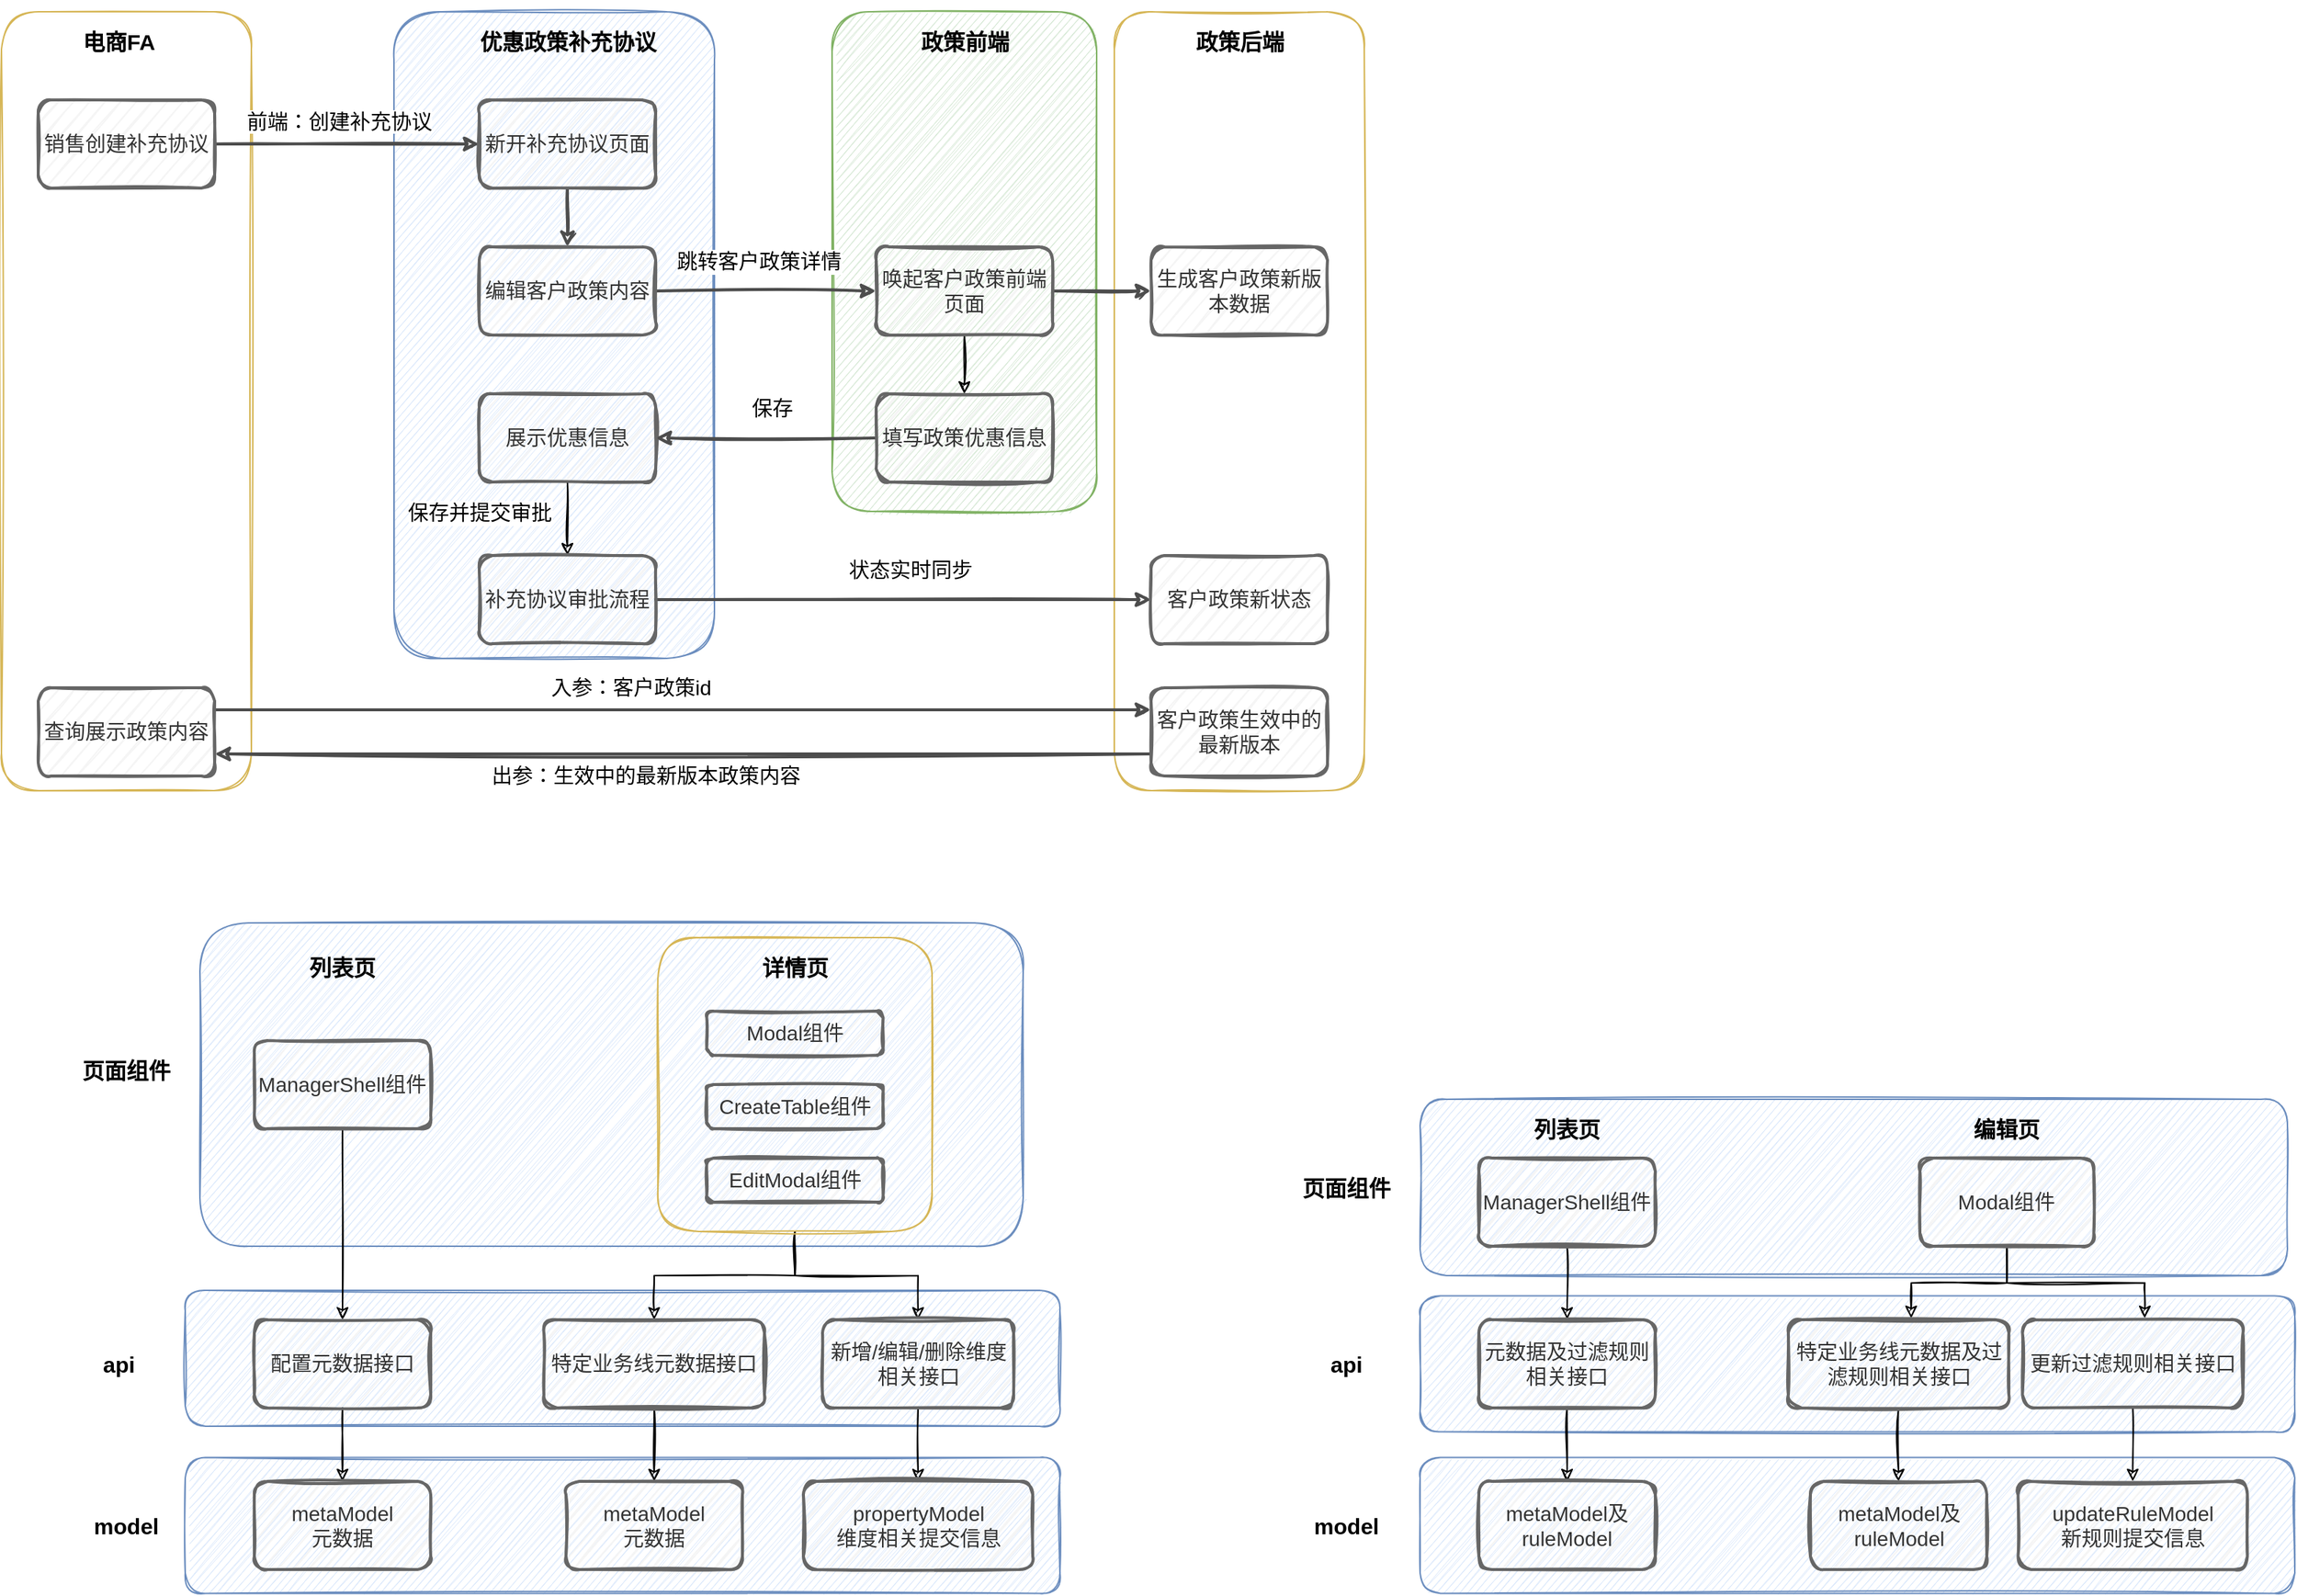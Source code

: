 <mxfile version="15.5.8" type="github">
  <diagram id="0na2FK9ZKaWJK6mzRz3_" name="Page-1">
    <mxGraphModel dx="944" dy="558" grid="1" gridSize="10" guides="1" tooltips="1" connect="1" arrows="1" fold="1" page="1" pageScale="1" pageWidth="827" pageHeight="1169" math="0" shadow="0">
      <root>
        <mxCell id="0" />
        <mxCell id="1" parent="0" />
        <mxCell id="-yKG2ASMrhDLIxsLVO1x-36" value="" style="rounded=1;whiteSpace=wrap;html=1;shadow=0;glass=0;sketch=1;fontSize=14;strokeColor=#6c8ebf;strokeWidth=1;fillColor=#dae8fc;verticalAlign=middle;" vertex="1" parent="1">
          <mxGeometry x="170" y="1033.75" width="595" height="92.5" as="geometry" />
        </mxCell>
        <mxCell id="-yKG2ASMrhDLIxsLVO1x-35" value="" style="rounded=1;whiteSpace=wrap;html=1;shadow=0;glass=0;sketch=1;fontSize=14;strokeColor=#6c8ebf;strokeWidth=1;fillColor=#dae8fc;verticalAlign=middle;" vertex="1" parent="1">
          <mxGeometry x="170" y="920" width="595" height="92.5" as="geometry" />
        </mxCell>
        <mxCell id="-yKG2ASMrhDLIxsLVO1x-29" value="" style="rounded=1;whiteSpace=wrap;html=1;shadow=0;glass=0;sketch=1;fontSize=14;strokeColor=#6c8ebf;strokeWidth=1;fillColor=#dae8fc;verticalAlign=middle;" vertex="1" parent="1">
          <mxGeometry x="180" y="670" width="560" height="220" as="geometry" />
        </mxCell>
        <mxCell id="yc4K2lOR0FiwMJwIo9YE-66" value="" style="rounded=1;whiteSpace=wrap;html=1;shadow=0;glass=0;sketch=1;fontSize=14;strokeColor=#82b366;strokeWidth=1;fillColor=#d5e8d4;verticalAlign=middle;" parent="1" vertex="1">
          <mxGeometry x="610" y="50" width="180" height="340" as="geometry" />
        </mxCell>
        <mxCell id="yc4K2lOR0FiwMJwIo9YE-68" value="" style="rounded=1;whiteSpace=wrap;html=1;shadow=0;glass=0;sketch=1;fontSize=14;strokeColor=#d6b656;strokeWidth=1;fillColor=none;verticalAlign=middle;" parent="1" vertex="1">
          <mxGeometry x="802" y="50" width="170" height="530" as="geometry" />
        </mxCell>
        <mxCell id="yc4K2lOR0FiwMJwIo9YE-63" value="" style="rounded=1;whiteSpace=wrap;html=1;shadow=0;glass=0;sketch=1;fontSize=14;strokeColor=#6c8ebf;strokeWidth=1;fillColor=#dae8fc;verticalAlign=middle;" parent="1" vertex="1">
          <mxGeometry x="312" y="50" width="218" height="440" as="geometry" />
        </mxCell>
        <mxCell id="yc4K2lOR0FiwMJwIo9YE-59" value="" style="rounded=1;whiteSpace=wrap;html=1;shadow=0;glass=0;sketch=1;fontSize=14;strokeColor=#d6b656;strokeWidth=1;fillColor=none;verticalAlign=middle;" parent="1" vertex="1">
          <mxGeometry x="45" y="50" width="170" height="530" as="geometry" />
        </mxCell>
        <mxCell id="yc4K2lOR0FiwMJwIo9YE-32" style="edgeStyle=orthogonalEdgeStyle;rounded=1;sketch=1;orthogonalLoop=1;jettySize=auto;html=1;shadow=0;fontSize=14;strokeWidth=2;strokeColor=#4D4D4D;" parent="1" source="yc4K2lOR0FiwMJwIo9YE-10" target="yc4K2lOR0FiwMJwIo9YE-12" edge="1">
          <mxGeometry relative="1" as="geometry" />
        </mxCell>
        <mxCell id="yc4K2lOR0FiwMJwIo9YE-10" value="&lt;font style=&quot;font-size: 14px&quot;&gt;销售创建补充协议&lt;/font&gt;" style="rounded=1;whiteSpace=wrap;html=1;sketch=1;glass=0;shadow=0;fillColor=#f5f5f5;strokeColor=#666666;fontColor=#333333;strokeWidth=2;" parent="1" vertex="1">
          <mxGeometry x="70" y="110" width="120" height="60" as="geometry" />
        </mxCell>
        <mxCell id="yc4K2lOR0FiwMJwIo9YE-34" value="" style="edgeStyle=orthogonalEdgeStyle;rounded=1;sketch=1;orthogonalLoop=1;jettySize=auto;html=1;shadow=0;fontSize=14;strokeColor=#4D4D4D;strokeWidth=2;" parent="1" source="yc4K2lOR0FiwMJwIo9YE-12" target="yc4K2lOR0FiwMJwIo9YE-13" edge="1">
          <mxGeometry relative="1" as="geometry" />
        </mxCell>
        <mxCell id="yc4K2lOR0FiwMJwIo9YE-12" value="&lt;font style=&quot;font-size: 14px&quot;&gt;新开补充协议页面&lt;/font&gt;" style="rounded=1;whiteSpace=wrap;html=1;sketch=1;glass=0;shadow=0;fillColor=#f5f5f5;strokeColor=#666666;fontColor=#333333;strokeWidth=2;" parent="1" vertex="1">
          <mxGeometry x="370" y="110" width="120" height="60" as="geometry" />
        </mxCell>
        <mxCell id="yc4K2lOR0FiwMJwIo9YE-37" style="edgeStyle=orthogonalEdgeStyle;rounded=1;sketch=1;orthogonalLoop=1;jettySize=auto;html=1;entryX=0;entryY=0.5;entryDx=0;entryDy=0;shadow=0;fontSize=14;strokeWidth=2;strokeColor=#4D4D4D;" parent="1" source="yc4K2lOR0FiwMJwIo9YE-13" target="yc4K2lOR0FiwMJwIo9YE-21" edge="1">
          <mxGeometry relative="1" as="geometry" />
        </mxCell>
        <mxCell id="yc4K2lOR0FiwMJwIo9YE-13" value="&lt;span style=&quot;font-size: 14px&quot;&gt;编辑客户政策内容&lt;/span&gt;" style="rounded=1;whiteSpace=wrap;html=1;sketch=1;glass=0;shadow=0;fillColor=#f5f5f5;strokeColor=#666666;fontColor=#333333;strokeWidth=2;" parent="1" vertex="1">
          <mxGeometry x="370" y="210" width="120" height="60" as="geometry" />
        </mxCell>
        <mxCell id="yc4K2lOR0FiwMJwIo9YE-19" value="" style="edgeStyle=orthogonalEdgeStyle;rounded=0;sketch=1;orthogonalLoop=1;jettySize=auto;html=1;shadow=0;" parent="1" source="yc4K2lOR0FiwMJwIo9YE-14" target="yc4K2lOR0FiwMJwIo9YE-18" edge="1">
          <mxGeometry relative="1" as="geometry" />
        </mxCell>
        <mxCell id="yc4K2lOR0FiwMJwIo9YE-42" value="保存并提交审批" style="edgeLabel;html=1;align=center;verticalAlign=middle;resizable=0;points=[];fontSize=14;horizontal=1;" parent="yc4K2lOR0FiwMJwIo9YE-19" vertex="1" connectable="0">
          <mxGeometry x="-0.1" y="2" relative="1" as="geometry">
            <mxPoint x="-62" y="-2" as="offset" />
          </mxGeometry>
        </mxCell>
        <mxCell id="yc4K2lOR0FiwMJwIo9YE-14" value="&lt;span style=&quot;font-size: 14px&quot;&gt;展示优惠信息&lt;/span&gt;" style="rounded=1;whiteSpace=wrap;html=1;sketch=1;glass=0;shadow=0;fillColor=#f5f5f5;strokeColor=#666666;fontColor=#333333;strokeWidth=2;" parent="1" vertex="1">
          <mxGeometry x="370" y="310" width="120" height="60" as="geometry" />
        </mxCell>
        <mxCell id="yc4K2lOR0FiwMJwIo9YE-48" value="状态实时同步" style="edgeStyle=orthogonalEdgeStyle;rounded=1;sketch=1;orthogonalLoop=1;jettySize=auto;html=1;entryX=0;entryY=0.5;entryDx=0;entryDy=0;shadow=0;fontSize=14;strokeWidth=2;strokeColor=#4D4D4D;" parent="1" source="yc4K2lOR0FiwMJwIo9YE-18" target="yc4K2lOR0FiwMJwIo9YE-46" edge="1">
          <mxGeometry x="0.027" y="20" relative="1" as="geometry">
            <mxPoint as="offset" />
          </mxGeometry>
        </mxCell>
        <mxCell id="yc4K2lOR0FiwMJwIo9YE-18" value="&lt;font style=&quot;font-size: 14px&quot;&gt;补充协议审批流程&lt;/font&gt;" style="rounded=1;whiteSpace=wrap;html=1;sketch=1;glass=0;shadow=0;fillColor=#f5f5f5;strokeColor=#666666;fontColor=#333333;strokeWidth=2;" parent="1" vertex="1">
          <mxGeometry x="370" y="420" width="120" height="60" as="geometry" />
        </mxCell>
        <mxCell id="yc4K2lOR0FiwMJwIo9YE-26" value="" style="edgeStyle=orthogonalEdgeStyle;rounded=1;sketch=1;orthogonalLoop=1;jettySize=auto;html=1;shadow=0;fontSize=14;strokeWidth=2;strokeColor=#4D4D4D;" parent="1" source="yc4K2lOR0FiwMJwIo9YE-21" target="yc4K2lOR0FiwMJwIo9YE-25" edge="1">
          <mxGeometry relative="1" as="geometry" />
        </mxCell>
        <mxCell id="yc4K2lOR0FiwMJwIo9YE-36" value="" style="edgeStyle=orthogonalEdgeStyle;rounded=0;sketch=1;orthogonalLoop=1;jettySize=auto;html=1;shadow=0;fontSize=14;" parent="1" source="yc4K2lOR0FiwMJwIo9YE-21" target="yc4K2lOR0FiwMJwIo9YE-35" edge="1">
          <mxGeometry relative="1" as="geometry" />
        </mxCell>
        <mxCell id="yc4K2lOR0FiwMJwIo9YE-21" value="&lt;font style=&quot;font-size: 14px&quot;&gt;唤起客户政策前端页面&lt;/font&gt;" style="rounded=1;whiteSpace=wrap;html=1;sketch=1;glass=0;shadow=0;fillColor=#f5f5f5;strokeColor=#666666;fontColor=#333333;strokeWidth=2;" parent="1" vertex="1">
          <mxGeometry x="640" y="210" width="120" height="60" as="geometry" />
        </mxCell>
        <mxCell id="yc4K2lOR0FiwMJwIo9YE-25" value="&lt;font style=&quot;font-size: 14px&quot;&gt;生成客户政策新版本数据&lt;/font&gt;" style="rounded=1;whiteSpace=wrap;html=1;sketch=1;glass=0;shadow=0;fillColor=#f5f5f5;strokeColor=#666666;fontColor=#333333;strokeWidth=2;" parent="1" vertex="1">
          <mxGeometry x="827" y="210" width="120" height="60" as="geometry" />
        </mxCell>
        <mxCell id="yc4K2lOR0FiwMJwIo9YE-33" value="&lt;span style=&quot;color: rgb(0 , 0 , 0) ; font-family: &amp;#34;helvetica&amp;#34; ; font-size: 14px ; font-style: normal ; font-weight: 400 ; letter-spacing: normal ; text-align: center ; text-indent: 0px ; text-transform: none ; word-spacing: 0px ; background-color: rgb(255 , 255 , 255) ; display: inline ; float: none&quot;&gt;前端：创建补充协议&lt;/span&gt;" style="text;whiteSpace=wrap;html=1;fontSize=14;" parent="1" vertex="1">
          <mxGeometry x="210" y="110" width="180" height="30" as="geometry" />
        </mxCell>
        <mxCell id="yc4K2lOR0FiwMJwIo9YE-39" style="edgeStyle=orthogonalEdgeStyle;rounded=1;sketch=1;orthogonalLoop=1;jettySize=auto;html=1;entryX=1;entryY=0.5;entryDx=0;entryDy=0;shadow=0;fontSize=14;strokeWidth=2;strokeColor=#4D4D4D;" parent="1" source="yc4K2lOR0FiwMJwIo9YE-35" target="yc4K2lOR0FiwMJwIo9YE-14" edge="1">
          <mxGeometry relative="1" as="geometry" />
        </mxCell>
        <mxCell id="yc4K2lOR0FiwMJwIo9YE-41" value="保存" style="edgeLabel;html=1;align=center;verticalAlign=middle;resizable=0;points=[];fontSize=14;" parent="yc4K2lOR0FiwMJwIo9YE-39" vertex="1" connectable="0">
          <mxGeometry x="-0.129" relative="1" as="geometry">
            <mxPoint x="-6" y="-20" as="offset" />
          </mxGeometry>
        </mxCell>
        <mxCell id="yc4K2lOR0FiwMJwIo9YE-35" value="&lt;font style=&quot;font-size: 14px&quot;&gt;填写政策优惠信息&lt;/font&gt;" style="rounded=1;whiteSpace=wrap;html=1;sketch=1;glass=0;shadow=0;fillColor=#f5f5f5;strokeColor=#666666;fontColor=#333333;strokeWidth=2;" parent="1" vertex="1">
          <mxGeometry x="640" y="310" width="120" height="60" as="geometry" />
        </mxCell>
        <mxCell id="yc4K2lOR0FiwMJwIo9YE-38" value="跳转客户政策详情" style="edgeLabel;html=1;align=center;verticalAlign=middle;resizable=0;points=[];fontSize=14;" parent="1" vertex="1" connectable="0">
          <mxGeometry x="560" y="220" as="geometry" />
        </mxCell>
        <mxCell id="yc4K2lOR0FiwMJwIo9YE-53" style="edgeStyle=orthogonalEdgeStyle;rounded=1;sketch=1;jumpStyle=none;orthogonalLoop=1;jettySize=auto;html=1;exitX=1;exitY=0.25;exitDx=0;exitDy=0;entryX=0;entryY=0.25;entryDx=0;entryDy=0;shadow=0;fontSize=14;strokeColor=#4D4D4D;strokeWidth=2;" parent="1" source="yc4K2lOR0FiwMJwIo9YE-44" target="yc4K2lOR0FiwMJwIo9YE-45" edge="1">
          <mxGeometry relative="1" as="geometry" />
        </mxCell>
        <mxCell id="yc4K2lOR0FiwMJwIo9YE-55" value="入参：客户政策id" style="edgeLabel;html=1;align=center;verticalAlign=middle;resizable=0;points=[];fontSize=14;" parent="yc4K2lOR0FiwMJwIo9YE-53" vertex="1" connectable="0">
          <mxGeometry x="-0.171" y="4" relative="1" as="geometry">
            <mxPoint x="19" y="-11" as="offset" />
          </mxGeometry>
        </mxCell>
        <mxCell id="yc4K2lOR0FiwMJwIo9YE-44" value="&lt;font style=&quot;font-size: 14px&quot;&gt;查询展示政策内容&lt;/font&gt;" style="rounded=1;whiteSpace=wrap;html=1;sketch=1;glass=0;shadow=0;fillColor=#f5f5f5;strokeColor=#666666;fontColor=#333333;strokeWidth=2;" parent="1" vertex="1">
          <mxGeometry x="70" y="510" width="120" height="60" as="geometry" />
        </mxCell>
        <mxCell id="yc4K2lOR0FiwMJwIo9YE-54" style="edgeStyle=orthogonalEdgeStyle;rounded=1;sketch=1;jumpStyle=none;orthogonalLoop=1;jettySize=auto;html=1;exitX=0;exitY=0.75;exitDx=0;exitDy=0;entryX=1;entryY=0.75;entryDx=0;entryDy=0;shadow=0;fontSize=14;strokeColor=#4D4D4D;strokeWidth=2;" parent="1" source="yc4K2lOR0FiwMJwIo9YE-45" target="yc4K2lOR0FiwMJwIo9YE-44" edge="1">
          <mxGeometry relative="1" as="geometry" />
        </mxCell>
        <mxCell id="yc4K2lOR0FiwMJwIo9YE-56" value="出参：生效中的最新版本政策内容" style="edgeLabel;html=1;align=center;verticalAlign=middle;resizable=0;points=[];fontSize=14;" parent="yc4K2lOR0FiwMJwIo9YE-54" vertex="1" connectable="0">
          <mxGeometry x="0.148" y="2" relative="1" as="geometry">
            <mxPoint x="21" y="13" as="offset" />
          </mxGeometry>
        </mxCell>
        <mxCell id="yc4K2lOR0FiwMJwIo9YE-45" value="&lt;span style=&quot;font-size: 14px&quot;&gt;客户政策生效中的最新版本&lt;/span&gt;" style="rounded=1;whiteSpace=wrap;html=1;sketch=1;glass=0;shadow=0;fillColor=#f5f5f5;strokeColor=#666666;fontColor=#333333;strokeWidth=2;" parent="1" vertex="1">
          <mxGeometry x="827" y="510" width="120" height="60" as="geometry" />
        </mxCell>
        <mxCell id="yc4K2lOR0FiwMJwIo9YE-46" value="&lt;font style=&quot;font-size: 14px&quot;&gt;客户政策新状态&lt;/font&gt;" style="rounded=1;whiteSpace=wrap;html=1;sketch=1;glass=0;shadow=0;fillColor=#f5f5f5;strokeColor=#666666;fontColor=#333333;strokeWidth=2;" parent="1" vertex="1">
          <mxGeometry x="827" y="420" width="120" height="60" as="geometry" />
        </mxCell>
        <mxCell id="yc4K2lOR0FiwMJwIo9YE-62" value="&lt;h4&gt;&lt;font style=&quot;font-size: 15px&quot;&gt;电商FA&lt;/font&gt;&lt;/h4&gt;" style="text;html=1;strokeColor=none;fillColor=none;align=center;verticalAlign=middle;whiteSpace=wrap;rounded=0;shadow=0;glass=0;sketch=1;fontSize=14;" parent="1" vertex="1">
          <mxGeometry x="85" y="60" width="80" height="20" as="geometry" />
        </mxCell>
        <mxCell id="yc4K2lOR0FiwMJwIo9YE-64" value="&lt;h4&gt;&lt;font style=&quot;font-size: 15px&quot;&gt;优惠政策补充协议&lt;/font&gt;&lt;/h4&gt;" style="text;html=1;strokeColor=none;fillColor=none;align=center;verticalAlign=middle;whiteSpace=wrap;rounded=0;shadow=0;glass=0;sketch=1;fontSize=14;" parent="1" vertex="1">
          <mxGeometry x="368.5" y="60" width="123" height="20" as="geometry" />
        </mxCell>
        <mxCell id="yc4K2lOR0FiwMJwIo9YE-69" value="&lt;h4&gt;&lt;font style=&quot;font-size: 15px&quot;&gt;政策前端&lt;/font&gt;&lt;/h4&gt;" style="text;html=1;strokeColor=none;fillColor=none;align=center;verticalAlign=middle;whiteSpace=wrap;rounded=0;shadow=0;glass=0;sketch=1;fontSize=14;" parent="1" vertex="1">
          <mxGeometry x="638.5" y="60" width="123" height="20" as="geometry" />
        </mxCell>
        <mxCell id="yc4K2lOR0FiwMJwIo9YE-70" value="&lt;h4&gt;&lt;font style=&quot;font-size: 15px&quot;&gt;政策后端&lt;/font&gt;&lt;/h4&gt;" style="text;html=1;strokeColor=none;fillColor=none;align=center;verticalAlign=middle;whiteSpace=wrap;rounded=0;shadow=0;glass=0;sketch=1;fontSize=14;" parent="1" vertex="1">
          <mxGeometry x="825.5" y="60" width="123" height="20" as="geometry" />
        </mxCell>
        <mxCell id="yc4K2lOR0FiwMJwIo9YE-72" style="edgeStyle=orthogonalEdgeStyle;rounded=1;sketch=1;jumpStyle=none;orthogonalLoop=1;jettySize=auto;html=1;exitX=0.5;exitY=1;exitDx=0;exitDy=0;shadow=0;fontSize=14;strokeColor=#4D4D4D;strokeWidth=2;" parent="1" source="yc4K2lOR0FiwMJwIo9YE-69" target="yc4K2lOR0FiwMJwIo9YE-69" edge="1">
          <mxGeometry relative="1" as="geometry" />
        </mxCell>
        <mxCell id="-yKG2ASMrhDLIxsLVO1x-25" style="edgeStyle=orthogonalEdgeStyle;rounded=0;sketch=1;orthogonalLoop=1;jettySize=auto;html=1;entryX=0.5;entryY=0;entryDx=0;entryDy=0;" edge="1" parent="1" source="-yKG2ASMrhDLIxsLVO1x-1" target="-yKG2ASMrhDLIxsLVO1x-8">
          <mxGeometry relative="1" as="geometry" />
        </mxCell>
        <mxCell id="-yKG2ASMrhDLIxsLVO1x-1" value="&lt;span style=&quot;font-size: 14px&quot;&gt;ManagerShell组件&lt;/span&gt;" style="rounded=1;whiteSpace=wrap;html=1;sketch=1;glass=0;shadow=0;fillColor=#f5f5f5;strokeColor=#666666;fontColor=#333333;strokeWidth=2;" vertex="1" parent="1">
          <mxGeometry x="217" y="750" width="120" height="60" as="geometry" />
        </mxCell>
        <mxCell id="-yKG2ASMrhDLIxsLVO1x-21" style="edgeStyle=orthogonalEdgeStyle;rounded=0;orthogonalLoop=1;jettySize=auto;html=1;entryX=0.5;entryY=0;entryDx=0;entryDy=0;sketch=1;" edge="1" parent="1" source="-yKG2ASMrhDLIxsLVO1x-2" target="-yKG2ASMrhDLIxsLVO1x-9">
          <mxGeometry relative="1" as="geometry" />
        </mxCell>
        <mxCell id="-yKG2ASMrhDLIxsLVO1x-22" style="edgeStyle=orthogonalEdgeStyle;rounded=0;sketch=1;orthogonalLoop=1;jettySize=auto;html=1;entryX=0.5;entryY=0;entryDx=0;entryDy=0;" edge="1" parent="1" source="-yKG2ASMrhDLIxsLVO1x-2" target="-yKG2ASMrhDLIxsLVO1x-12">
          <mxGeometry relative="1" as="geometry" />
        </mxCell>
        <mxCell id="-yKG2ASMrhDLIxsLVO1x-2" value="" style="rounded=1;whiteSpace=wrap;html=1;shadow=0;glass=0;sketch=1;fontSize=14;strokeColor=#d6b656;strokeWidth=1;fillColor=none;verticalAlign=middle;" vertex="1" parent="1">
          <mxGeometry x="491.5" y="680" width="186.5" height="200" as="geometry" />
        </mxCell>
        <mxCell id="-yKG2ASMrhDLIxsLVO1x-3" value="&lt;h4&gt;&lt;font style=&quot;font-size: 15px&quot;&gt;列表页&lt;/font&gt;&lt;/h4&gt;" style="text;html=1;strokeColor=none;fillColor=none;align=center;verticalAlign=middle;whiteSpace=wrap;rounded=0;shadow=0;glass=0;sketch=1;fontSize=14;" vertex="1" parent="1">
          <mxGeometry x="237" y="690" width="80" height="20" as="geometry" />
        </mxCell>
        <mxCell id="-yKG2ASMrhDLIxsLVO1x-4" value="&lt;span style=&quot;font-size: 14px&quot;&gt;Modal组件&lt;/span&gt;" style="rounded=1;whiteSpace=wrap;html=1;sketch=1;glass=0;shadow=0;fillColor=#f5f5f5;strokeColor=#666666;fontColor=#333333;strokeWidth=2;" vertex="1" parent="1">
          <mxGeometry x="524.75" y="730" width="120" height="30" as="geometry" />
        </mxCell>
        <mxCell id="-yKG2ASMrhDLIxsLVO1x-5" value="&lt;h4&gt;&lt;font style=&quot;font-size: 15px&quot;&gt;详情页&lt;/font&gt;&lt;/h4&gt;" style="text;html=1;strokeColor=none;fillColor=none;align=center;verticalAlign=middle;whiteSpace=wrap;rounded=0;shadow=0;glass=0;sketch=1;fontSize=14;" vertex="1" parent="1">
          <mxGeometry x="544.75" y="690" width="80" height="20" as="geometry" />
        </mxCell>
        <mxCell id="-yKG2ASMrhDLIxsLVO1x-6" value="&lt;span style=&quot;font-size: 14px&quot;&gt;CreateTable组件&lt;/span&gt;" style="rounded=1;whiteSpace=wrap;html=1;sketch=1;glass=0;shadow=0;fillColor=#f5f5f5;strokeColor=#666666;fontColor=#333333;strokeWidth=2;" vertex="1" parent="1">
          <mxGeometry x="524.75" y="780" width="120" height="30" as="geometry" />
        </mxCell>
        <mxCell id="-yKG2ASMrhDLIxsLVO1x-7" value="&lt;span style=&quot;font-size: 14px&quot;&gt;EditModal组件&lt;/span&gt;" style="rounded=1;whiteSpace=wrap;html=1;sketch=1;glass=0;shadow=0;fillColor=#f5f5f5;strokeColor=#666666;fontColor=#333333;strokeWidth=2;" vertex="1" parent="1">
          <mxGeometry x="524.75" y="830" width="120" height="30" as="geometry" />
        </mxCell>
        <mxCell id="-yKG2ASMrhDLIxsLVO1x-28" style="edgeStyle=orthogonalEdgeStyle;rounded=0;sketch=1;orthogonalLoop=1;jettySize=auto;html=1;entryX=0.5;entryY=0;entryDx=0;entryDy=0;" edge="1" parent="1" source="-yKG2ASMrhDLIxsLVO1x-8" target="-yKG2ASMrhDLIxsLVO1x-14">
          <mxGeometry relative="1" as="geometry" />
        </mxCell>
        <mxCell id="-yKG2ASMrhDLIxsLVO1x-8" value="&lt;span style=&quot;font-size: 14px&quot;&gt;配置元数据接口&lt;/span&gt;" style="rounded=1;whiteSpace=wrap;html=1;sketch=1;glass=0;shadow=0;fillColor=#f5f5f5;strokeColor=#666666;fontColor=#333333;strokeWidth=2;" vertex="1" parent="1">
          <mxGeometry x="217" y="940" width="120" height="60" as="geometry" />
        </mxCell>
        <mxCell id="-yKG2ASMrhDLIxsLVO1x-23" style="edgeStyle=orthogonalEdgeStyle;rounded=0;sketch=1;orthogonalLoop=1;jettySize=auto;html=1;entryX=0.5;entryY=0;entryDx=0;entryDy=0;" edge="1" parent="1" source="-yKG2ASMrhDLIxsLVO1x-9" target="-yKG2ASMrhDLIxsLVO1x-16">
          <mxGeometry relative="1" as="geometry" />
        </mxCell>
        <mxCell id="-yKG2ASMrhDLIxsLVO1x-9" value="&lt;span style=&quot;font-size: 14px&quot;&gt;特定业务线元数据接口&lt;/span&gt;" style="rounded=1;whiteSpace=wrap;html=1;sketch=1;glass=0;shadow=0;fillColor=#f5f5f5;strokeColor=#666666;fontColor=#333333;strokeWidth=2;" vertex="1" parent="1">
          <mxGeometry x="414" y="940" width="150" height="60" as="geometry" />
        </mxCell>
        <mxCell id="-yKG2ASMrhDLIxsLVO1x-24" style="edgeStyle=orthogonalEdgeStyle;rounded=0;sketch=1;orthogonalLoop=1;jettySize=auto;html=1;entryX=0.5;entryY=0;entryDx=0;entryDy=0;" edge="1" parent="1" source="-yKG2ASMrhDLIxsLVO1x-12" target="-yKG2ASMrhDLIxsLVO1x-17">
          <mxGeometry relative="1" as="geometry" />
        </mxCell>
        <mxCell id="-yKG2ASMrhDLIxsLVO1x-12" value="&lt;span style=&quot;font-size: 14px&quot;&gt;新增/编辑/删除维度相关接口&lt;/span&gt;" style="rounded=1;whiteSpace=wrap;html=1;sketch=1;glass=0;shadow=0;fillColor=#f5f5f5;strokeColor=#666666;fontColor=#333333;strokeWidth=2;" vertex="1" parent="1">
          <mxGeometry x="603.5" y="940" width="130" height="60" as="geometry" />
        </mxCell>
        <mxCell id="-yKG2ASMrhDLIxsLVO1x-14" value="&lt;span style=&quot;font-size: 14px&quot;&gt;metaModel&lt;br&gt;元数据&lt;br&gt;&lt;/span&gt;" style="rounded=1;whiteSpace=wrap;html=1;sketch=1;glass=0;shadow=0;fillColor=#f5f5f5;strokeColor=#666666;fontColor=#333333;strokeWidth=2;" vertex="1" parent="1">
          <mxGeometry x="217" y="1050" width="120" height="60" as="geometry" />
        </mxCell>
        <mxCell id="-yKG2ASMrhDLIxsLVO1x-16" value="&lt;span style=&quot;font-size: 14px&quot;&gt;metaModel&lt;br&gt;元数据&lt;br&gt;&lt;/span&gt;" style="rounded=1;whiteSpace=wrap;html=1;sketch=1;glass=0;shadow=0;fillColor=#f5f5f5;strokeColor=#666666;fontColor=#333333;strokeWidth=2;" vertex="1" parent="1">
          <mxGeometry x="429" y="1050" width="120" height="60" as="geometry" />
        </mxCell>
        <mxCell id="-yKG2ASMrhDLIxsLVO1x-17" value="&lt;span style=&quot;font-size: 14px&quot;&gt;propertyModel&lt;/span&gt;&lt;span style=&quot;font-size: 14px&quot;&gt;&lt;br&gt;维度相关提交信息&lt;br&gt;&lt;/span&gt;" style="rounded=1;whiteSpace=wrap;html=1;sketch=1;glass=0;shadow=0;fillColor=#f5f5f5;strokeColor=#666666;fontColor=#333333;strokeWidth=2;" vertex="1" parent="1">
          <mxGeometry x="590.5" y="1050" width="156" height="60" as="geometry" />
        </mxCell>
        <mxCell id="-yKG2ASMrhDLIxsLVO1x-32" value="&lt;h4&gt;&lt;font style=&quot;font-size: 15px&quot;&gt;页面组件&lt;/font&gt;&lt;/h4&gt;" style="text;html=1;strokeColor=none;fillColor=none;align=center;verticalAlign=middle;whiteSpace=wrap;rounded=0;shadow=0;glass=0;sketch=1;fontSize=14;" vertex="1" parent="1">
          <mxGeometry x="90" y="760" width="80" height="20" as="geometry" />
        </mxCell>
        <mxCell id="-yKG2ASMrhDLIxsLVO1x-33" value="&lt;h4&gt;&lt;font style=&quot;font-size: 15px&quot;&gt;api&lt;/font&gt;&lt;/h4&gt;" style="text;html=1;strokeColor=none;fillColor=none;align=center;verticalAlign=middle;whiteSpace=wrap;rounded=0;shadow=0;glass=0;sketch=1;fontSize=14;" vertex="1" parent="1">
          <mxGeometry x="85" y="960" width="80" height="20" as="geometry" />
        </mxCell>
        <mxCell id="-yKG2ASMrhDLIxsLVO1x-34" value="&lt;h4&gt;&lt;font style=&quot;font-size: 15px&quot;&gt;model&lt;/font&gt;&lt;/h4&gt;" style="text;html=1;strokeColor=none;fillColor=none;align=center;verticalAlign=middle;whiteSpace=wrap;rounded=0;shadow=0;glass=0;sketch=1;fontSize=14;" vertex="1" parent="1">
          <mxGeometry x="90" y="1070" width="80" height="20" as="geometry" />
        </mxCell>
        <mxCell id="-yKG2ASMrhDLIxsLVO1x-37" value="" style="rounded=1;whiteSpace=wrap;html=1;shadow=0;glass=0;sketch=1;fontSize=14;strokeColor=#6c8ebf;strokeWidth=1;fillColor=#dae8fc;verticalAlign=middle;" vertex="1" parent="1">
          <mxGeometry x="1010" y="1033.75" width="595" height="92.5" as="geometry" />
        </mxCell>
        <mxCell id="-yKG2ASMrhDLIxsLVO1x-38" value="" style="rounded=1;whiteSpace=wrap;html=1;shadow=0;glass=0;sketch=1;fontSize=14;strokeColor=#6c8ebf;strokeWidth=1;fillColor=#dae8fc;verticalAlign=middle;" vertex="1" parent="1">
          <mxGeometry x="1010" y="923.75" width="595" height="92.5" as="geometry" />
        </mxCell>
        <mxCell id="-yKG2ASMrhDLIxsLVO1x-39" value="" style="rounded=1;whiteSpace=wrap;html=1;shadow=0;glass=0;sketch=1;fontSize=14;strokeColor=#6c8ebf;strokeWidth=1;fillColor=#dae8fc;verticalAlign=middle;" vertex="1" parent="1">
          <mxGeometry x="1010" y="790" width="590" height="120" as="geometry" />
        </mxCell>
        <mxCell id="-yKG2ASMrhDLIxsLVO1x-40" style="edgeStyle=orthogonalEdgeStyle;rounded=0;sketch=1;orthogonalLoop=1;jettySize=auto;html=1;entryX=0.5;entryY=0;entryDx=0;entryDy=0;" edge="1" parent="1" source="-yKG2ASMrhDLIxsLVO1x-41" target="-yKG2ASMrhDLIxsLVO1x-51">
          <mxGeometry relative="1" as="geometry" />
        </mxCell>
        <mxCell id="-yKG2ASMrhDLIxsLVO1x-41" value="&lt;span style=&quot;font-size: 14px&quot;&gt;ManagerShell组件&lt;/span&gt;" style="rounded=1;whiteSpace=wrap;html=1;sketch=1;glass=0;shadow=0;fillColor=#f5f5f5;strokeColor=#666666;fontColor=#333333;strokeWidth=2;" vertex="1" parent="1">
          <mxGeometry x="1050" y="830" width="120" height="60" as="geometry" />
        </mxCell>
        <mxCell id="-yKG2ASMrhDLIxsLVO1x-45" value="&lt;h4&gt;&lt;font style=&quot;font-size: 15px&quot;&gt;列表页&lt;/font&gt;&lt;/h4&gt;" style="text;html=1;strokeColor=none;fillColor=none;align=center;verticalAlign=middle;whiteSpace=wrap;rounded=0;shadow=0;glass=0;sketch=1;fontSize=14;" vertex="1" parent="1">
          <mxGeometry x="1070" y="800" width="80" height="20" as="geometry" />
        </mxCell>
        <mxCell id="-yKG2ASMrhDLIxsLVO1x-69" style="edgeStyle=orthogonalEdgeStyle;rounded=0;sketch=1;orthogonalLoop=1;jettySize=auto;html=1;entryX=0.557;entryY=-0.017;entryDx=0;entryDy=0;entryPerimeter=0;" edge="1" parent="1" source="-yKG2ASMrhDLIxsLVO1x-46" target="-yKG2ASMrhDLIxsLVO1x-53">
          <mxGeometry relative="1" as="geometry" />
        </mxCell>
        <mxCell id="-yKG2ASMrhDLIxsLVO1x-70" style="edgeStyle=orthogonalEdgeStyle;rounded=0;sketch=1;orthogonalLoop=1;jettySize=auto;html=1;entryX=0.555;entryY=-0.017;entryDx=0;entryDy=0;entryPerimeter=0;" edge="1" parent="1" source="-yKG2ASMrhDLIxsLVO1x-46" target="-yKG2ASMrhDLIxsLVO1x-68">
          <mxGeometry relative="1" as="geometry" />
        </mxCell>
        <mxCell id="-yKG2ASMrhDLIxsLVO1x-46" value="&lt;span style=&quot;font-size: 14px&quot;&gt;Modal组件&lt;/span&gt;" style="rounded=1;whiteSpace=wrap;html=1;sketch=1;glass=0;shadow=0;fillColor=#f5f5f5;strokeColor=#666666;fontColor=#333333;strokeWidth=2;" vertex="1" parent="1">
          <mxGeometry x="1350.0" y="830" width="118.25" height="60" as="geometry" />
        </mxCell>
        <mxCell id="-yKG2ASMrhDLIxsLVO1x-47" value="&lt;h4&gt;&lt;font style=&quot;font-size: 15px&quot;&gt;编辑页&lt;/font&gt;&lt;/h4&gt;" style="text;html=1;strokeColor=none;fillColor=none;align=center;verticalAlign=middle;whiteSpace=wrap;rounded=0;shadow=0;glass=0;sketch=1;fontSize=14;" vertex="1" parent="1">
          <mxGeometry x="1369.13" y="800" width="80" height="20" as="geometry" />
        </mxCell>
        <mxCell id="-yKG2ASMrhDLIxsLVO1x-50" style="edgeStyle=orthogonalEdgeStyle;rounded=0;sketch=1;orthogonalLoop=1;jettySize=auto;html=1;entryX=0.5;entryY=0;entryDx=0;entryDy=0;" edge="1" parent="1" source="-yKG2ASMrhDLIxsLVO1x-51" target="-yKG2ASMrhDLIxsLVO1x-56">
          <mxGeometry relative="1" as="geometry" />
        </mxCell>
        <mxCell id="-yKG2ASMrhDLIxsLVO1x-51" value="&lt;span style=&quot;font-size: 14px&quot;&gt;元数据及过滤规则相关接口&lt;/span&gt;" style="rounded=1;whiteSpace=wrap;html=1;sketch=1;glass=0;shadow=0;fillColor=#f5f5f5;strokeColor=#666666;fontColor=#333333;strokeWidth=2;" vertex="1" parent="1">
          <mxGeometry x="1050" y="940" width="120" height="60" as="geometry" />
        </mxCell>
        <mxCell id="-yKG2ASMrhDLIxsLVO1x-71" style="edgeStyle=orthogonalEdgeStyle;rounded=0;sketch=1;orthogonalLoop=1;jettySize=auto;html=1;exitX=0.5;exitY=1;exitDx=0;exitDy=0;entryX=0.5;entryY=0;entryDx=0;entryDy=0;" edge="1" parent="1" source="-yKG2ASMrhDLIxsLVO1x-53" target="-yKG2ASMrhDLIxsLVO1x-66">
          <mxGeometry relative="1" as="geometry" />
        </mxCell>
        <mxCell id="-yKG2ASMrhDLIxsLVO1x-53" value="&lt;span style=&quot;font-size: 14px&quot;&gt;特定业务线元数据及过滤规则相关接口&lt;/span&gt;" style="rounded=1;whiteSpace=wrap;html=1;sketch=1;glass=0;shadow=0;fillColor=#f5f5f5;strokeColor=#666666;fontColor=#333333;strokeWidth=2;" vertex="1" parent="1">
          <mxGeometry x="1260.5" y="940" width="150" height="60" as="geometry" />
        </mxCell>
        <mxCell id="-yKG2ASMrhDLIxsLVO1x-56" value="&lt;span style=&quot;font-size: 14px&quot;&gt;metaModel及ruleModel&lt;br&gt;&lt;/span&gt;" style="rounded=1;whiteSpace=wrap;html=1;sketch=1;glass=0;shadow=0;fillColor=#f5f5f5;strokeColor=#666666;fontColor=#333333;strokeWidth=2;" vertex="1" parent="1">
          <mxGeometry x="1050" y="1050" width="120" height="60" as="geometry" />
        </mxCell>
        <mxCell id="-yKG2ASMrhDLIxsLVO1x-58" value="&lt;span style=&quot;font-size: 14px&quot;&gt;updateRuleModel&lt;br&gt;新规则&lt;/span&gt;&lt;span style=&quot;font-size: 14px&quot;&gt;提交信息&lt;br&gt;&lt;/span&gt;" style="rounded=1;whiteSpace=wrap;html=1;sketch=1;glass=0;shadow=0;fillColor=#f5f5f5;strokeColor=#666666;fontColor=#333333;strokeWidth=2;" vertex="1" parent="1">
          <mxGeometry x="1416.75" y="1050" width="156" height="60" as="geometry" />
        </mxCell>
        <mxCell id="-yKG2ASMrhDLIxsLVO1x-59" value="&lt;h4&gt;&lt;font style=&quot;font-size: 15px&quot;&gt;页面组件&lt;/font&gt;&lt;/h4&gt;" style="text;html=1;strokeColor=none;fillColor=none;align=center;verticalAlign=middle;whiteSpace=wrap;rounded=0;shadow=0;glass=0;sketch=1;fontSize=14;" vertex="1" parent="1">
          <mxGeometry x="920" y="840" width="80" height="20" as="geometry" />
        </mxCell>
        <mxCell id="-yKG2ASMrhDLIxsLVO1x-60" value="&lt;h4&gt;&lt;font style=&quot;font-size: 15px&quot;&gt;api&lt;/font&gt;&lt;/h4&gt;" style="text;html=1;strokeColor=none;fillColor=none;align=center;verticalAlign=middle;whiteSpace=wrap;rounded=0;shadow=0;glass=0;sketch=1;fontSize=14;" vertex="1" parent="1">
          <mxGeometry x="920" y="960" width="80" height="20" as="geometry" />
        </mxCell>
        <mxCell id="-yKG2ASMrhDLIxsLVO1x-61" value="&lt;h4&gt;&lt;font style=&quot;font-size: 15px&quot;&gt;model&lt;/font&gt;&lt;/h4&gt;" style="text;html=1;strokeColor=none;fillColor=none;align=center;verticalAlign=middle;whiteSpace=wrap;rounded=0;shadow=0;glass=0;sketch=1;fontSize=14;" vertex="1" parent="1">
          <mxGeometry x="920" y="1070" width="80" height="20" as="geometry" />
        </mxCell>
        <mxCell id="-yKG2ASMrhDLIxsLVO1x-66" value="&lt;span style=&quot;font-size: 14px&quot;&gt;metaModel及ruleModel&lt;br&gt;&lt;/span&gt;" style="rounded=1;whiteSpace=wrap;html=1;sketch=1;glass=0;shadow=0;fillColor=#f5f5f5;strokeColor=#666666;fontColor=#333333;strokeWidth=2;" vertex="1" parent="1">
          <mxGeometry x="1275.5" y="1050" width="120" height="60" as="geometry" />
        </mxCell>
        <mxCell id="-yKG2ASMrhDLIxsLVO1x-72" style="edgeStyle=orthogonalEdgeStyle;rounded=0;sketch=1;orthogonalLoop=1;jettySize=auto;html=1;entryX=0.5;entryY=0;entryDx=0;entryDy=0;" edge="1" parent="1" source="-yKG2ASMrhDLIxsLVO1x-68" target="-yKG2ASMrhDLIxsLVO1x-58">
          <mxGeometry relative="1" as="geometry" />
        </mxCell>
        <mxCell id="-yKG2ASMrhDLIxsLVO1x-68" value="&lt;span style=&quot;font-size: 14px&quot;&gt;更新过滤规则相关接口&lt;/span&gt;" style="rounded=1;whiteSpace=wrap;html=1;sketch=1;glass=0;shadow=0;fillColor=#f5f5f5;strokeColor=#666666;fontColor=#333333;strokeWidth=2;" vertex="1" parent="1">
          <mxGeometry x="1419.75" y="940" width="150" height="60" as="geometry" />
        </mxCell>
      </root>
    </mxGraphModel>
  </diagram>
</mxfile>
